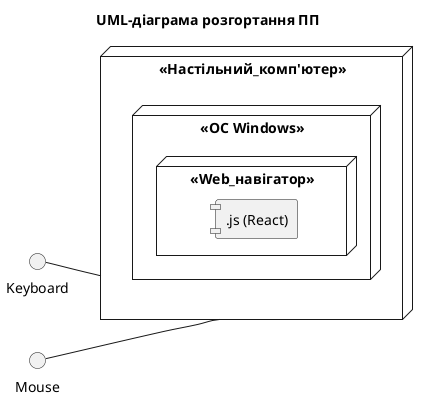 @startuml
title UML-діаграма розгортання ПП

left to right direction

skinparam componentStyle uml1

node "<<Настільний_комп'ютер>>" as dk1 {
	node "<<ОС Windows>>" {
		node "<<Web_навігатор>>" {
			component [.js (React)]
		}
	}
}

interface Keyboard

interface Mouse

Keyboard -- dk1

Mouse -- dk1
@enduml
